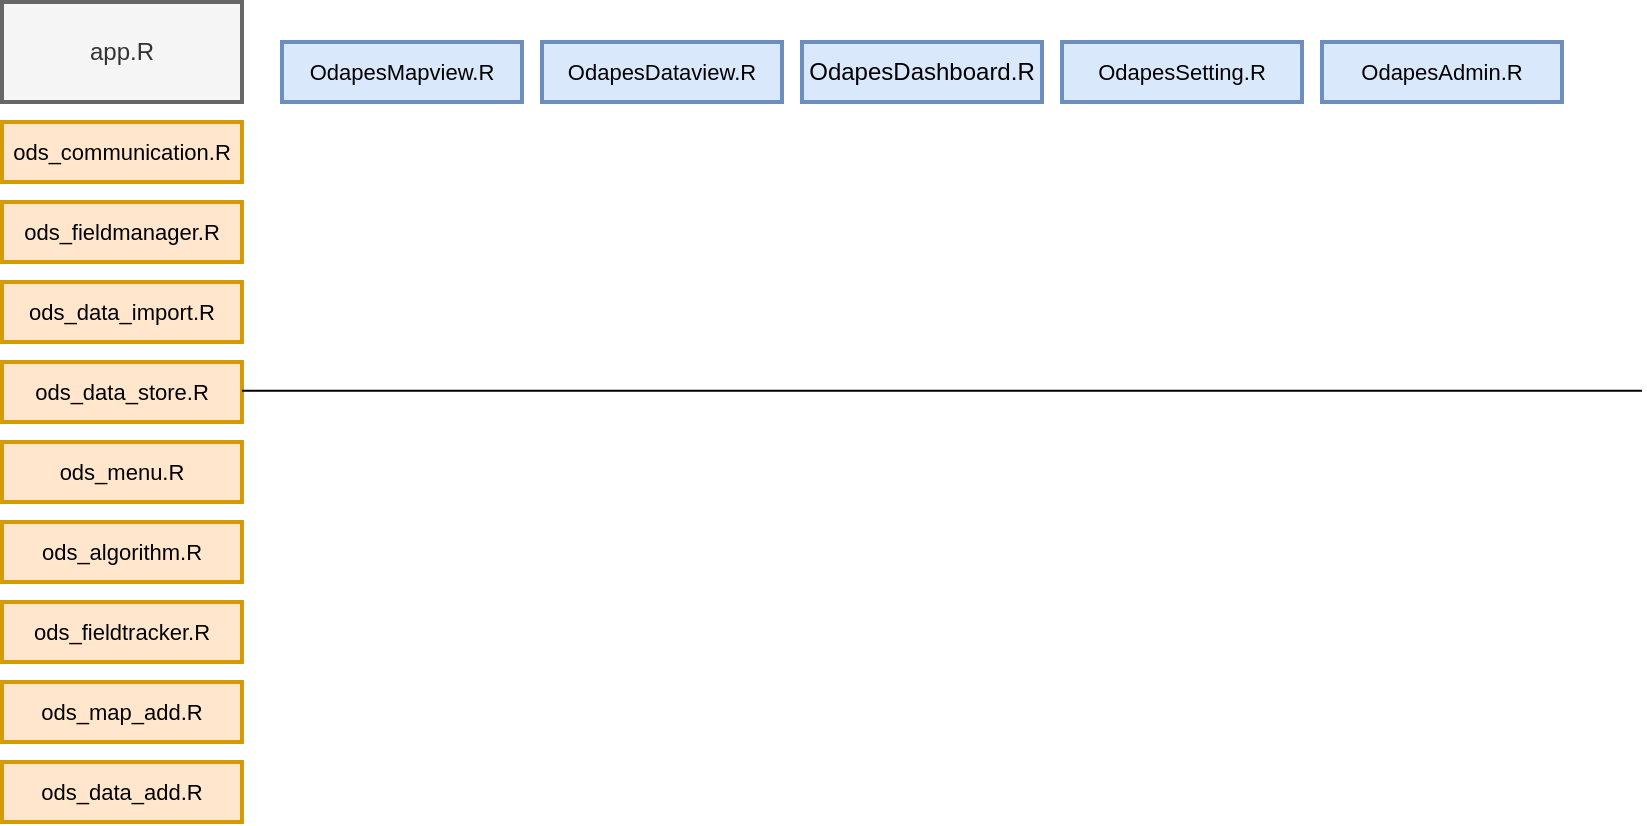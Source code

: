 <mxfile version="20.0.4" type="github">
  <diagram id="ASuHDubMnPTNVnrpVtsa" name="Page-1">
    <mxGraphModel dx="899" dy="605" grid="1" gridSize="10" guides="1" tooltips="1" connect="1" arrows="1" fold="1" page="1" pageScale="1" pageWidth="850" pageHeight="1100" math="0" shadow="0">
      <root>
        <mxCell id="0" />
        <mxCell id="1" parent="0" />
        <mxCell id="IEuggtC6xTEkA-nXw29r-2" value="app.R" style="text;html=1;strokeColor=#666666;fillColor=#f5f5f5;align=center;verticalAlign=middle;whiteSpace=wrap;rounded=0;strokeWidth=2;fontColor=#333333;" vertex="1" parent="1">
          <mxGeometry x="120" y="300" width="120" height="50" as="geometry" />
        </mxCell>
        <mxCell id="IEuggtC6xTEkA-nXw29r-3" value="&lt;font style=&quot;font-size: 11px;&quot;&gt;OdapesDataview.R&lt;/font&gt;" style="text;html=1;strokeColor=#6c8ebf;fillColor=#dae8fc;align=center;verticalAlign=middle;whiteSpace=wrap;rounded=0;strokeWidth=2;" vertex="1" parent="1">
          <mxGeometry x="390" y="320" width="120" height="30" as="geometry" />
        </mxCell>
        <mxCell id="IEuggtC6xTEkA-nXw29r-4" value="&lt;font style=&quot;font-size: 11px;&quot;&gt;OdapesMapview.R&lt;/font&gt;" style="text;html=1;strokeColor=#6c8ebf;fillColor=#dae8fc;align=center;verticalAlign=middle;whiteSpace=wrap;rounded=0;strokeWidth=2;" vertex="1" parent="1">
          <mxGeometry x="260" y="320" width="120" height="30" as="geometry" />
        </mxCell>
        <mxCell id="IEuggtC6xTEkA-nXw29r-5" value="&lt;font style=&quot;font-size: 11px;&quot;&gt;OdapesSetting.R&lt;/font&gt;" style="text;html=1;strokeColor=#6c8ebf;fillColor=#dae8fc;align=center;verticalAlign=middle;whiteSpace=wrap;rounded=0;strokeWidth=2;" vertex="1" parent="1">
          <mxGeometry x="650" y="320" width="120" height="30" as="geometry" />
        </mxCell>
        <mxCell id="IEuggtC6xTEkA-nXw29r-6" value="OdapesDashboard.R" style="text;html=1;strokeColor=#6c8ebf;fillColor=#dae8fc;align=center;verticalAlign=middle;whiteSpace=wrap;rounded=0;strokeWidth=2;" vertex="1" parent="1">
          <mxGeometry x="520" y="320" width="120" height="30" as="geometry" />
        </mxCell>
        <mxCell id="IEuggtC6xTEkA-nXw29r-7" value="&lt;font style=&quot;font-size: 11px;&quot;&gt;OdapesAdmin.R&lt;/font&gt;" style="text;html=1;strokeColor=#6c8ebf;fillColor=#dae8fc;align=center;verticalAlign=middle;whiteSpace=wrap;rounded=0;strokeWidth=2;" vertex="1" parent="1">
          <mxGeometry x="780" y="320" width="120" height="30" as="geometry" />
        </mxCell>
        <mxCell id="IEuggtC6xTEkA-nXw29r-9" value="&lt;font style=&quot;font-size: 11px;&quot;&gt;ods_fieldmanager.R&lt;/font&gt;" style="text;html=1;strokeColor=#d79b00;fillColor=#ffe6cc;align=center;verticalAlign=middle;whiteSpace=wrap;rounded=0;strokeWidth=2;" vertex="1" parent="1">
          <mxGeometry x="120" y="400" width="120" height="30" as="geometry" />
        </mxCell>
        <mxCell id="IEuggtC6xTEkA-nXw29r-10" value="&lt;font style=&quot;font-size: 11px;&quot;&gt;ods_communication.R&lt;/font&gt;" style="text;html=1;strokeColor=#d79b00;fillColor=#ffe6cc;align=center;verticalAlign=middle;whiteSpace=wrap;rounded=0;strokeWidth=2;" vertex="1" parent="1">
          <mxGeometry x="120" y="360" width="120" height="30" as="geometry" />
        </mxCell>
        <mxCell id="IEuggtC6xTEkA-nXw29r-11" value="&lt;font style=&quot;font-size: 11px;&quot;&gt;ods_data_import.R&lt;/font&gt;" style="text;html=1;strokeColor=#d79b00;fillColor=#ffe6cc;align=center;verticalAlign=middle;whiteSpace=wrap;rounded=0;strokeWidth=2;" vertex="1" parent="1">
          <mxGeometry x="120" y="440" width="120" height="30" as="geometry" />
        </mxCell>
        <mxCell id="IEuggtC6xTEkA-nXw29r-12" value="&lt;font style=&quot;font-size: 11px;&quot;&gt;ods_data_store.R&lt;/font&gt;" style="text;html=1;strokeColor=#d79b00;fillColor=#ffe6cc;align=center;verticalAlign=middle;whiteSpace=wrap;rounded=0;strokeWidth=2;" vertex="1" parent="1">
          <mxGeometry x="120" y="480" width="120" height="30" as="geometry" />
        </mxCell>
        <mxCell id="IEuggtC6xTEkA-nXw29r-13" value="&lt;font style=&quot;font-size: 11px;&quot;&gt;ods_menu.R&lt;/font&gt;" style="text;html=1;strokeColor=#d79b00;fillColor=#ffe6cc;align=center;verticalAlign=middle;whiteSpace=wrap;rounded=0;strokeWidth=2;" vertex="1" parent="1">
          <mxGeometry x="120" y="520" width="120" height="30" as="geometry" />
        </mxCell>
        <mxCell id="IEuggtC6xTEkA-nXw29r-14" value="&lt;font style=&quot;font-size: 11px;&quot;&gt;ods_algorithm.R&lt;/font&gt;" style="text;html=1;strokeColor=#d79b00;fillColor=#ffe6cc;align=center;verticalAlign=middle;whiteSpace=wrap;rounded=0;strokeWidth=2;" vertex="1" parent="1">
          <mxGeometry x="120" y="560" width="120" height="30" as="geometry" />
        </mxCell>
        <mxCell id="IEuggtC6xTEkA-nXw29r-15" value="&lt;font style=&quot;font-size: 11px;&quot;&gt;ods_fieldtracker.R&lt;/font&gt;" style="text;html=1;strokeColor=#d79b00;fillColor=#ffe6cc;align=center;verticalAlign=middle;whiteSpace=wrap;rounded=0;strokeWidth=2;" vertex="1" parent="1">
          <mxGeometry x="120" y="600" width="120" height="30" as="geometry" />
        </mxCell>
        <mxCell id="IEuggtC6xTEkA-nXw29r-16" value="&lt;font style=&quot;font-size: 11px;&quot;&gt;ods_map_add.R&lt;/font&gt;" style="text;html=1;strokeColor=#d79b00;fillColor=#ffe6cc;align=center;verticalAlign=middle;whiteSpace=wrap;rounded=0;strokeWidth=2;" vertex="1" parent="1">
          <mxGeometry x="120" y="640" width="120" height="30" as="geometry" />
        </mxCell>
        <mxCell id="IEuggtC6xTEkA-nXw29r-17" value="&lt;font style=&quot;font-size: 11px;&quot;&gt;ods_data_add.R&lt;/font&gt;" style="text;html=1;strokeColor=#d79b00;fillColor=#ffe6cc;align=center;verticalAlign=middle;whiteSpace=wrap;rounded=0;strokeWidth=2;" vertex="1" parent="1">
          <mxGeometry x="120" y="680" width="120" height="30" as="geometry" />
        </mxCell>
        <mxCell id="IEuggtC6xTEkA-nXw29r-75" value="" style="endArrow=none;html=1;rounded=0;fontSize=11;" edge="1" parent="1">
          <mxGeometry width="50" height="50" relative="1" as="geometry">
            <mxPoint x="240" y="494.41" as="sourcePoint" />
            <mxPoint x="940" y="494.41" as="targetPoint" />
          </mxGeometry>
        </mxCell>
      </root>
    </mxGraphModel>
  </diagram>
</mxfile>
